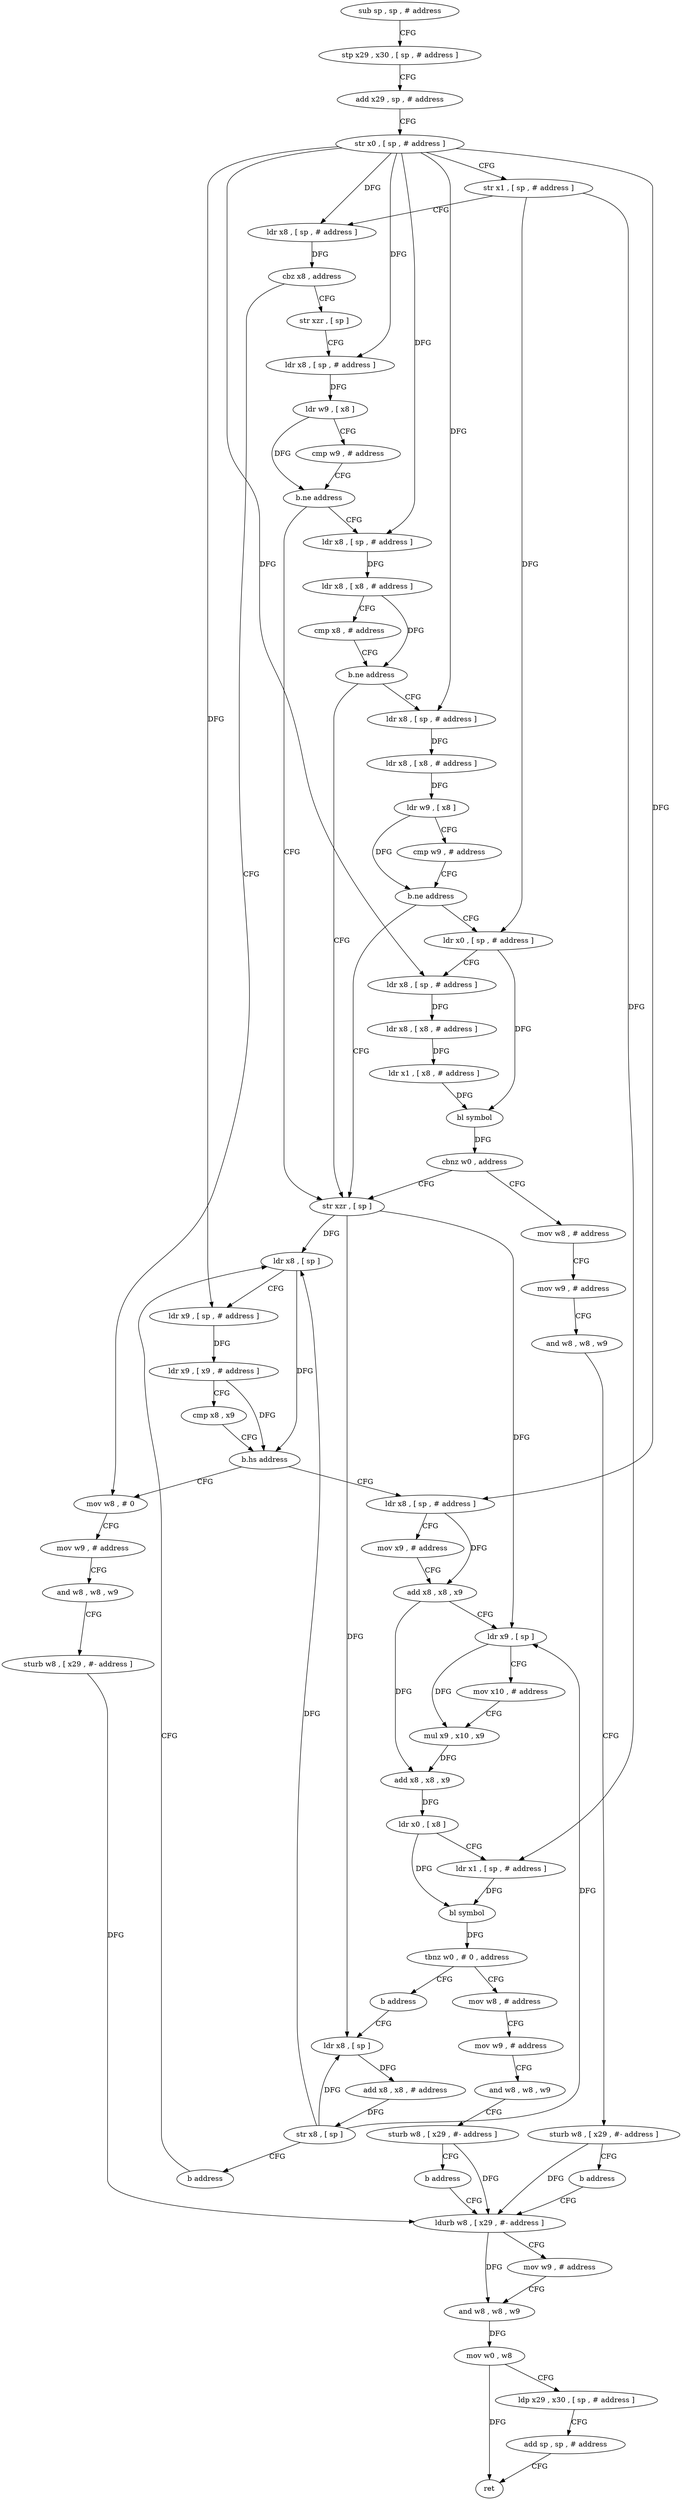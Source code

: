 digraph "func" {
"133332" [label = "sub sp , sp , # address" ]
"133336" [label = "stp x29 , x30 , [ sp , # address ]" ]
"133340" [label = "add x29 , sp , # address" ]
"133344" [label = "str x0 , [ sp , # address ]" ]
"133348" [label = "str x1 , [ sp , # address ]" ]
"133352" [label = "ldr x8 , [ sp , # address ]" ]
"133356" [label = "cbz x8 , address" ]
"133568" [label = "mov w8 , # 0" ]
"133360" [label = "str xzr , [ sp ]" ]
"133572" [label = "mov w9 , # address" ]
"133576" [label = "and w8 , w8 , w9" ]
"133580" [label = "sturb w8 , [ x29 , #- address ]" ]
"133584" [label = "ldurb w8 , [ x29 , #- address ]" ]
"133364" [label = "ldr x8 , [ sp , # address ]" ]
"133368" [label = "ldr w9 , [ x8 ]" ]
"133372" [label = "cmp w9 , # address" ]
"133376" [label = "b.ne address" ]
"133460" [label = "str xzr , [ sp ]" ]
"133380" [label = "ldr x8 , [ sp , # address ]" ]
"133464" [label = "ldr x8 , [ sp ]" ]
"133384" [label = "ldr x8 , [ x8 , # address ]" ]
"133388" [label = "cmp x8 , # address" ]
"133392" [label = "b.ne address" ]
"133396" [label = "ldr x8 , [ sp , # address ]" ]
"133484" [label = "ldr x8 , [ sp , # address ]" ]
"133488" [label = "mov x9 , # address" ]
"133492" [label = "add x8 , x8 , x9" ]
"133496" [label = "ldr x9 , [ sp ]" ]
"133500" [label = "mov x10 , # address" ]
"133504" [label = "mul x9 , x10 , x9" ]
"133508" [label = "add x8 , x8 , x9" ]
"133512" [label = "ldr x0 , [ x8 ]" ]
"133516" [label = "ldr x1 , [ sp , # address ]" ]
"133520" [label = "bl symbol" ]
"133524" [label = "tbnz w0 , # 0 , address" ]
"133532" [label = "mov w8 , # address" ]
"133528" [label = "b address" ]
"133400" [label = "ldr x8 , [ x8 , # address ]" ]
"133404" [label = "ldr w9 , [ x8 ]" ]
"133408" [label = "cmp w9 , # address" ]
"133412" [label = "b.ne address" ]
"133416" [label = "ldr x0 , [ sp , # address ]" ]
"133536" [label = "mov w9 , # address" ]
"133540" [label = "and w8 , w8 , w9" ]
"133544" [label = "sturb w8 , [ x29 , #- address ]" ]
"133548" [label = "b address" ]
"133552" [label = "ldr x8 , [ sp ]" ]
"133420" [label = "ldr x8 , [ sp , # address ]" ]
"133424" [label = "ldr x8 , [ x8 , # address ]" ]
"133428" [label = "ldr x1 , [ x8 , # address ]" ]
"133432" [label = "bl symbol" ]
"133436" [label = "cbnz w0 , address" ]
"133440" [label = "mov w8 , # address" ]
"133588" [label = "mov w9 , # address" ]
"133592" [label = "and w8 , w8 , w9" ]
"133596" [label = "mov w0 , w8" ]
"133600" [label = "ldp x29 , x30 , [ sp , # address ]" ]
"133604" [label = "add sp , sp , # address" ]
"133608" [label = "ret" ]
"133556" [label = "add x8 , x8 , # address" ]
"133560" [label = "str x8 , [ sp ]" ]
"133564" [label = "b address" ]
"133444" [label = "mov w9 , # address" ]
"133448" [label = "and w8 , w8 , w9" ]
"133452" [label = "sturb w8 , [ x29 , #- address ]" ]
"133456" [label = "b address" ]
"133468" [label = "ldr x9 , [ sp , # address ]" ]
"133472" [label = "ldr x9 , [ x9 , # address ]" ]
"133476" [label = "cmp x8 , x9" ]
"133480" [label = "b.hs address" ]
"133332" -> "133336" [ label = "CFG" ]
"133336" -> "133340" [ label = "CFG" ]
"133340" -> "133344" [ label = "CFG" ]
"133344" -> "133348" [ label = "CFG" ]
"133344" -> "133352" [ label = "DFG" ]
"133344" -> "133364" [ label = "DFG" ]
"133344" -> "133380" [ label = "DFG" ]
"133344" -> "133468" [ label = "DFG" ]
"133344" -> "133396" [ label = "DFG" ]
"133344" -> "133484" [ label = "DFG" ]
"133344" -> "133420" [ label = "DFG" ]
"133348" -> "133352" [ label = "CFG" ]
"133348" -> "133516" [ label = "DFG" ]
"133348" -> "133416" [ label = "DFG" ]
"133352" -> "133356" [ label = "DFG" ]
"133356" -> "133568" [ label = "CFG" ]
"133356" -> "133360" [ label = "CFG" ]
"133568" -> "133572" [ label = "CFG" ]
"133360" -> "133364" [ label = "CFG" ]
"133572" -> "133576" [ label = "CFG" ]
"133576" -> "133580" [ label = "CFG" ]
"133580" -> "133584" [ label = "DFG" ]
"133584" -> "133588" [ label = "CFG" ]
"133584" -> "133592" [ label = "DFG" ]
"133364" -> "133368" [ label = "DFG" ]
"133368" -> "133372" [ label = "CFG" ]
"133368" -> "133376" [ label = "DFG" ]
"133372" -> "133376" [ label = "CFG" ]
"133376" -> "133460" [ label = "CFG" ]
"133376" -> "133380" [ label = "CFG" ]
"133460" -> "133464" [ label = "DFG" ]
"133460" -> "133496" [ label = "DFG" ]
"133460" -> "133552" [ label = "DFG" ]
"133380" -> "133384" [ label = "DFG" ]
"133464" -> "133468" [ label = "CFG" ]
"133464" -> "133480" [ label = "DFG" ]
"133384" -> "133388" [ label = "CFG" ]
"133384" -> "133392" [ label = "DFG" ]
"133388" -> "133392" [ label = "CFG" ]
"133392" -> "133460" [ label = "CFG" ]
"133392" -> "133396" [ label = "CFG" ]
"133396" -> "133400" [ label = "DFG" ]
"133484" -> "133488" [ label = "CFG" ]
"133484" -> "133492" [ label = "DFG" ]
"133488" -> "133492" [ label = "CFG" ]
"133492" -> "133496" [ label = "CFG" ]
"133492" -> "133508" [ label = "DFG" ]
"133496" -> "133500" [ label = "CFG" ]
"133496" -> "133504" [ label = "DFG" ]
"133500" -> "133504" [ label = "CFG" ]
"133504" -> "133508" [ label = "DFG" ]
"133508" -> "133512" [ label = "DFG" ]
"133512" -> "133516" [ label = "CFG" ]
"133512" -> "133520" [ label = "DFG" ]
"133516" -> "133520" [ label = "DFG" ]
"133520" -> "133524" [ label = "DFG" ]
"133524" -> "133532" [ label = "CFG" ]
"133524" -> "133528" [ label = "CFG" ]
"133532" -> "133536" [ label = "CFG" ]
"133528" -> "133552" [ label = "CFG" ]
"133400" -> "133404" [ label = "DFG" ]
"133404" -> "133408" [ label = "CFG" ]
"133404" -> "133412" [ label = "DFG" ]
"133408" -> "133412" [ label = "CFG" ]
"133412" -> "133460" [ label = "CFG" ]
"133412" -> "133416" [ label = "CFG" ]
"133416" -> "133420" [ label = "CFG" ]
"133416" -> "133432" [ label = "DFG" ]
"133536" -> "133540" [ label = "CFG" ]
"133540" -> "133544" [ label = "CFG" ]
"133544" -> "133548" [ label = "CFG" ]
"133544" -> "133584" [ label = "DFG" ]
"133548" -> "133584" [ label = "CFG" ]
"133552" -> "133556" [ label = "DFG" ]
"133420" -> "133424" [ label = "DFG" ]
"133424" -> "133428" [ label = "DFG" ]
"133428" -> "133432" [ label = "DFG" ]
"133432" -> "133436" [ label = "DFG" ]
"133436" -> "133460" [ label = "CFG" ]
"133436" -> "133440" [ label = "CFG" ]
"133440" -> "133444" [ label = "CFG" ]
"133588" -> "133592" [ label = "CFG" ]
"133592" -> "133596" [ label = "DFG" ]
"133596" -> "133600" [ label = "CFG" ]
"133596" -> "133608" [ label = "DFG" ]
"133600" -> "133604" [ label = "CFG" ]
"133604" -> "133608" [ label = "CFG" ]
"133556" -> "133560" [ label = "DFG" ]
"133560" -> "133564" [ label = "CFG" ]
"133560" -> "133464" [ label = "DFG" ]
"133560" -> "133496" [ label = "DFG" ]
"133560" -> "133552" [ label = "DFG" ]
"133564" -> "133464" [ label = "CFG" ]
"133444" -> "133448" [ label = "CFG" ]
"133448" -> "133452" [ label = "CFG" ]
"133452" -> "133456" [ label = "CFG" ]
"133452" -> "133584" [ label = "DFG" ]
"133456" -> "133584" [ label = "CFG" ]
"133468" -> "133472" [ label = "DFG" ]
"133472" -> "133476" [ label = "CFG" ]
"133472" -> "133480" [ label = "DFG" ]
"133476" -> "133480" [ label = "CFG" ]
"133480" -> "133568" [ label = "CFG" ]
"133480" -> "133484" [ label = "CFG" ]
}
